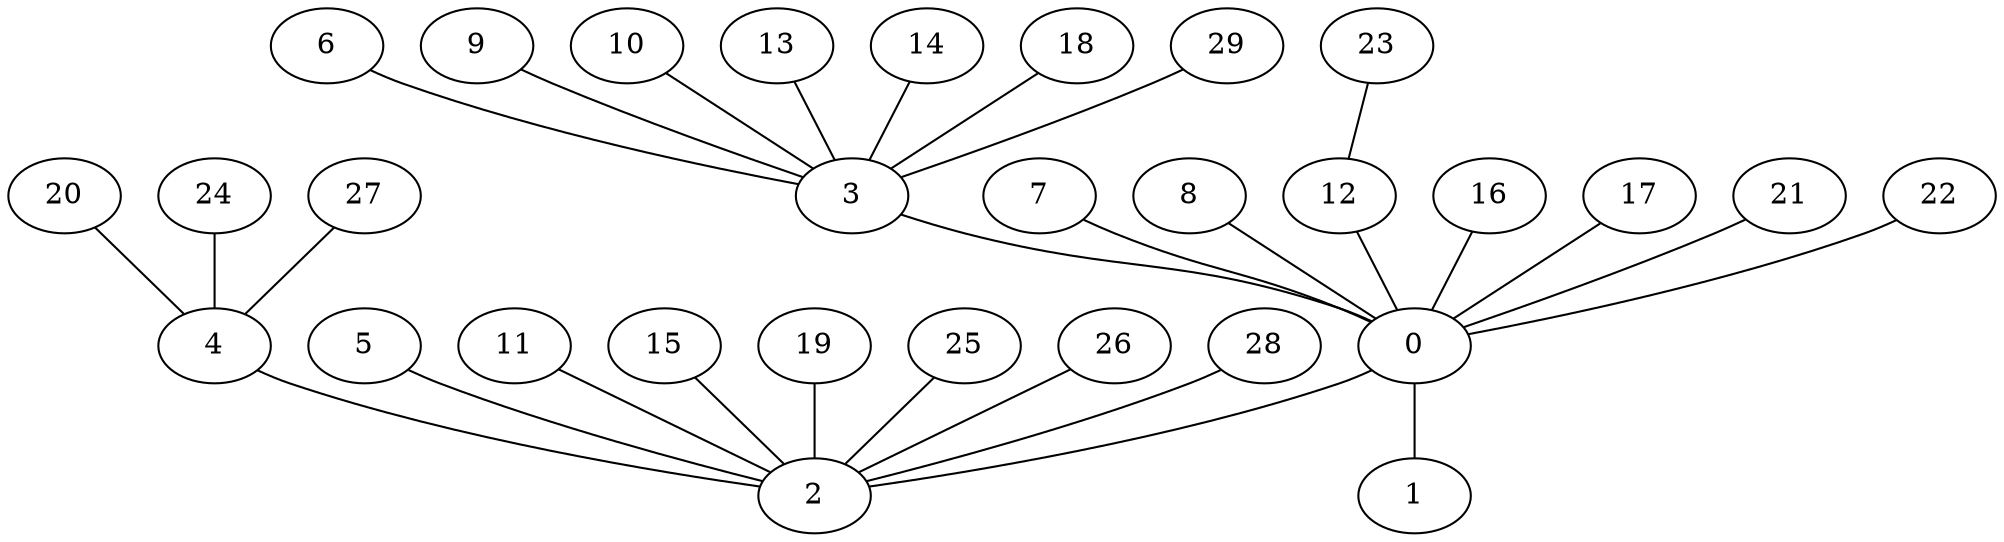 graph BFS_grafoDorogovtsev_30  {
0;
1;
2;
3;
7;
8;
12;
16;
17;
21;
22;
4;
5;
11;
15;
19;
25;
26;
28;
6;
9;
10;
13;
14;
18;
29;
23;
20;
24;
27;
0 -- 1;
0 -- 2;
3 -- 0;
7 -- 0;
8 -- 0;
12 -- 0;
16 -- 0;
17 -- 0;
21 -- 0;
22 -- 0;
4 -- 2;
5 -- 2;
11 -- 2;
15 -- 2;
19 -- 2;
25 -- 2;
26 -- 2;
28 -- 2;
6 -- 3;
9 -- 3;
10 -- 3;
13 -- 3;
14 -- 3;
18 -- 3;
29 -- 3;
23 -- 12;
20 -- 4;
24 -- 4;
27 -- 4;
}